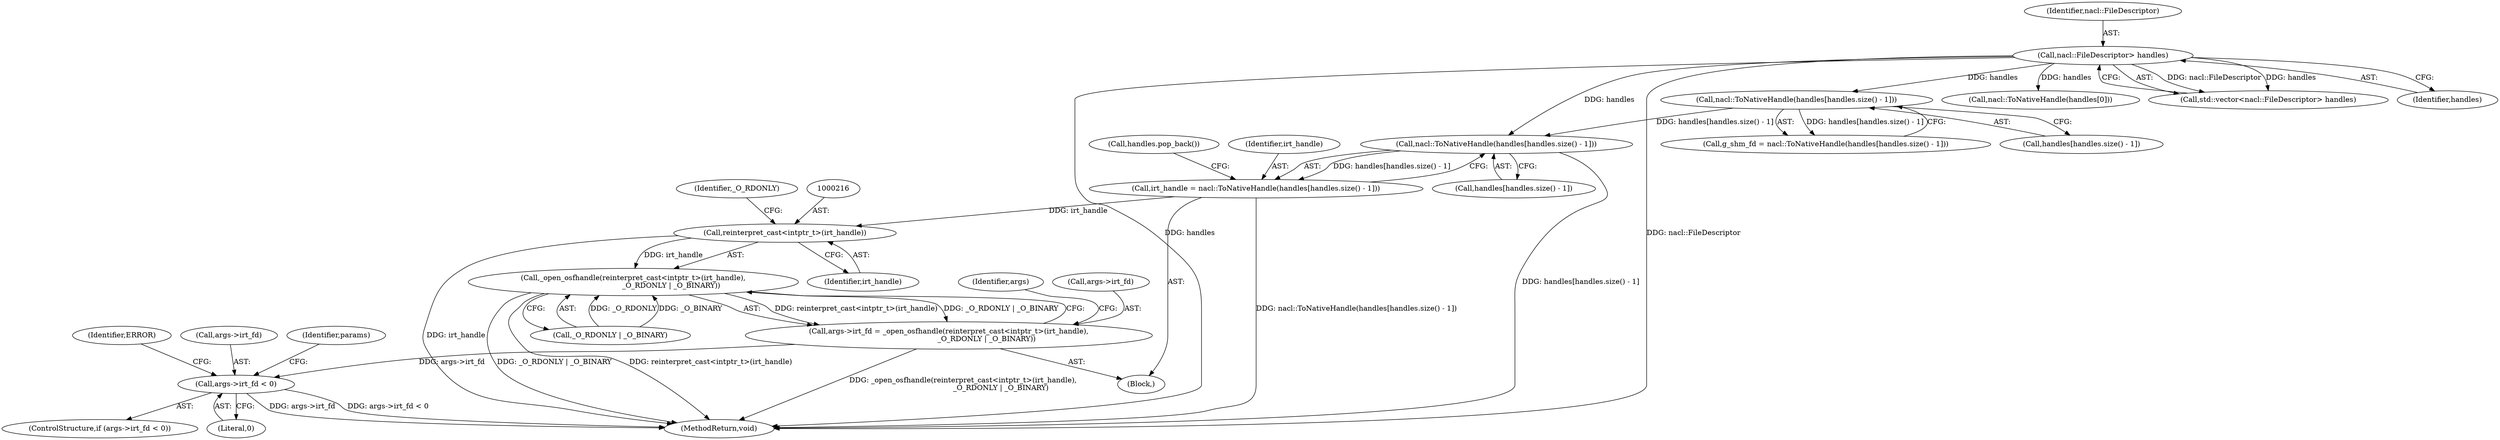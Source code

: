 digraph "0_Chrome_3b0d77670a0613f409110817455d2137576b485a_7@array" {
"1000203" [label="(Call,nacl::ToNativeHandle(handles[handles.size() - 1]))"];
"1000189" [label="(Call,nacl::ToNativeHandle(handles[handles.size() - 1]))"];
"1000152" [label="(Call,nacl::FileDescriptor> handles)"];
"1000201" [label="(Call,irt_handle = nacl::ToNativeHandle(handles[handles.size() - 1]))"];
"1000215" [label="(Call,reinterpret_cast<intptr_t>(irt_handle))"];
"1000214" [label="(Call,_open_osfhandle(reinterpret_cast<intptr_t>(irt_handle),\n                                 _O_RDONLY | _O_BINARY))"];
"1000210" [label="(Call,args->irt_fd = _open_osfhandle(reinterpret_cast<intptr_t>(irt_handle),\n                                 _O_RDONLY | _O_BINARY))"];
"1000222" [label="(Call,args->irt_fd < 0)"];
"1000203" [label="(Call,nacl::ToNativeHandle(handles[handles.size() - 1]))"];
"1000218" [label="(Call,_O_RDONLY | _O_BINARY)"];
"1000264" [label="(Call,nacl::ToNativeHandle(handles[0]))"];
"1000190" [label="(Call,handles[handles.size() - 1])"];
"1000210" [label="(Call,args->irt_fd = _open_osfhandle(reinterpret_cast<intptr_t>(irt_handle),\n                                 _O_RDONLY | _O_BINARY))"];
"1000223" [label="(Call,args->irt_fd)"];
"1000219" [label="(Identifier,_O_RDONLY)"];
"1000202" [label="(Identifier,irt_handle)"];
"1000204" [label="(Call,handles[handles.size() - 1])"];
"1000235" [label="(Identifier,params)"];
"1000215" [label="(Call,reinterpret_cast<intptr_t>(irt_handle))"];
"1000102" [label="(Block,)"];
"1000222" [label="(Call,args->irt_fd < 0)"];
"1000189" [label="(Call,nacl::ToNativeHandle(handles[handles.size() - 1]))"];
"1000153" [label="(Identifier,nacl::FileDescriptor)"];
"1000201" [label="(Call,irt_handle = nacl::ToNativeHandle(handles[handles.size() - 1]))"];
"1000221" [label="(ControlStructure,if (args->irt_fd < 0))"];
"1000150" [label="(Call,std::vector<nacl::FileDescriptor> handles)"];
"1000226" [label="(Literal,0)"];
"1000224" [label="(Identifier,args)"];
"1000230" [label="(Identifier,ERROR)"];
"1000217" [label="(Identifier,irt_handle)"];
"1000211" [label="(Call,args->irt_fd)"];
"1000209" [label="(Call,handles.pop_back())"];
"1000214" [label="(Call,_open_osfhandle(reinterpret_cast<intptr_t>(irt_handle),\n                                 _O_RDONLY | _O_BINARY))"];
"1000154" [label="(Identifier,handles)"];
"1000187" [label="(Call,g_shm_fd = nacl::ToNativeHandle(handles[handles.size() - 1]))"];
"1000152" [label="(Call,nacl::FileDescriptor> handles)"];
"1000295" [label="(MethodReturn,void)"];
"1000203" -> "1000201"  [label="AST: "];
"1000203" -> "1000204"  [label="CFG: "];
"1000204" -> "1000203"  [label="AST: "];
"1000201" -> "1000203"  [label="CFG: "];
"1000203" -> "1000295"  [label="DDG: handles[handles.size() - 1]"];
"1000203" -> "1000201"  [label="DDG: handles[handles.size() - 1]"];
"1000189" -> "1000203"  [label="DDG: handles[handles.size() - 1]"];
"1000152" -> "1000203"  [label="DDG: handles"];
"1000189" -> "1000187"  [label="AST: "];
"1000189" -> "1000190"  [label="CFG: "];
"1000190" -> "1000189"  [label="AST: "];
"1000187" -> "1000189"  [label="CFG: "];
"1000189" -> "1000187"  [label="DDG: handles[handles.size() - 1]"];
"1000152" -> "1000189"  [label="DDG: handles"];
"1000152" -> "1000150"  [label="AST: "];
"1000152" -> "1000154"  [label="CFG: "];
"1000153" -> "1000152"  [label="AST: "];
"1000154" -> "1000152"  [label="AST: "];
"1000150" -> "1000152"  [label="CFG: "];
"1000152" -> "1000295"  [label="DDG: handles"];
"1000152" -> "1000295"  [label="DDG: nacl::FileDescriptor"];
"1000152" -> "1000150"  [label="DDG: nacl::FileDescriptor"];
"1000152" -> "1000150"  [label="DDG: handles"];
"1000152" -> "1000264"  [label="DDG: handles"];
"1000201" -> "1000102"  [label="AST: "];
"1000202" -> "1000201"  [label="AST: "];
"1000209" -> "1000201"  [label="CFG: "];
"1000201" -> "1000295"  [label="DDG: nacl::ToNativeHandle(handles[handles.size() - 1])"];
"1000201" -> "1000215"  [label="DDG: irt_handle"];
"1000215" -> "1000214"  [label="AST: "];
"1000215" -> "1000217"  [label="CFG: "];
"1000216" -> "1000215"  [label="AST: "];
"1000217" -> "1000215"  [label="AST: "];
"1000219" -> "1000215"  [label="CFG: "];
"1000215" -> "1000295"  [label="DDG: irt_handle"];
"1000215" -> "1000214"  [label="DDG: irt_handle"];
"1000214" -> "1000210"  [label="AST: "];
"1000214" -> "1000218"  [label="CFG: "];
"1000218" -> "1000214"  [label="AST: "];
"1000210" -> "1000214"  [label="CFG: "];
"1000214" -> "1000295"  [label="DDG: _O_RDONLY | _O_BINARY"];
"1000214" -> "1000295"  [label="DDG: reinterpret_cast<intptr_t>(irt_handle)"];
"1000214" -> "1000210"  [label="DDG: reinterpret_cast<intptr_t>(irt_handle)"];
"1000214" -> "1000210"  [label="DDG: _O_RDONLY | _O_BINARY"];
"1000218" -> "1000214"  [label="DDG: _O_RDONLY"];
"1000218" -> "1000214"  [label="DDG: _O_BINARY"];
"1000210" -> "1000102"  [label="AST: "];
"1000211" -> "1000210"  [label="AST: "];
"1000224" -> "1000210"  [label="CFG: "];
"1000210" -> "1000295"  [label="DDG: _open_osfhandle(reinterpret_cast<intptr_t>(irt_handle),\n                                 _O_RDONLY | _O_BINARY)"];
"1000210" -> "1000222"  [label="DDG: args->irt_fd"];
"1000222" -> "1000221"  [label="AST: "];
"1000222" -> "1000226"  [label="CFG: "];
"1000223" -> "1000222"  [label="AST: "];
"1000226" -> "1000222"  [label="AST: "];
"1000230" -> "1000222"  [label="CFG: "];
"1000235" -> "1000222"  [label="CFG: "];
"1000222" -> "1000295"  [label="DDG: args->irt_fd"];
"1000222" -> "1000295"  [label="DDG: args->irt_fd < 0"];
}
